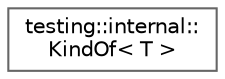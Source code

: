 digraph "Graphical Class Hierarchy"
{
 // LATEX_PDF_SIZE
  bgcolor="transparent";
  edge [fontname=Helvetica,fontsize=10,labelfontname=Helvetica,labelfontsize=10];
  node [fontname=Helvetica,fontsize=10,shape=box,height=0.2,width=0.4];
  rankdir="LR";
  Node0 [id="Node000000",label="testing::internal::\lKindOf\< T \>",height=0.2,width=0.4,color="grey40", fillcolor="white", style="filled",URL="$structtesting_1_1internal_1_1KindOf.html",tooltip=" "];
}
